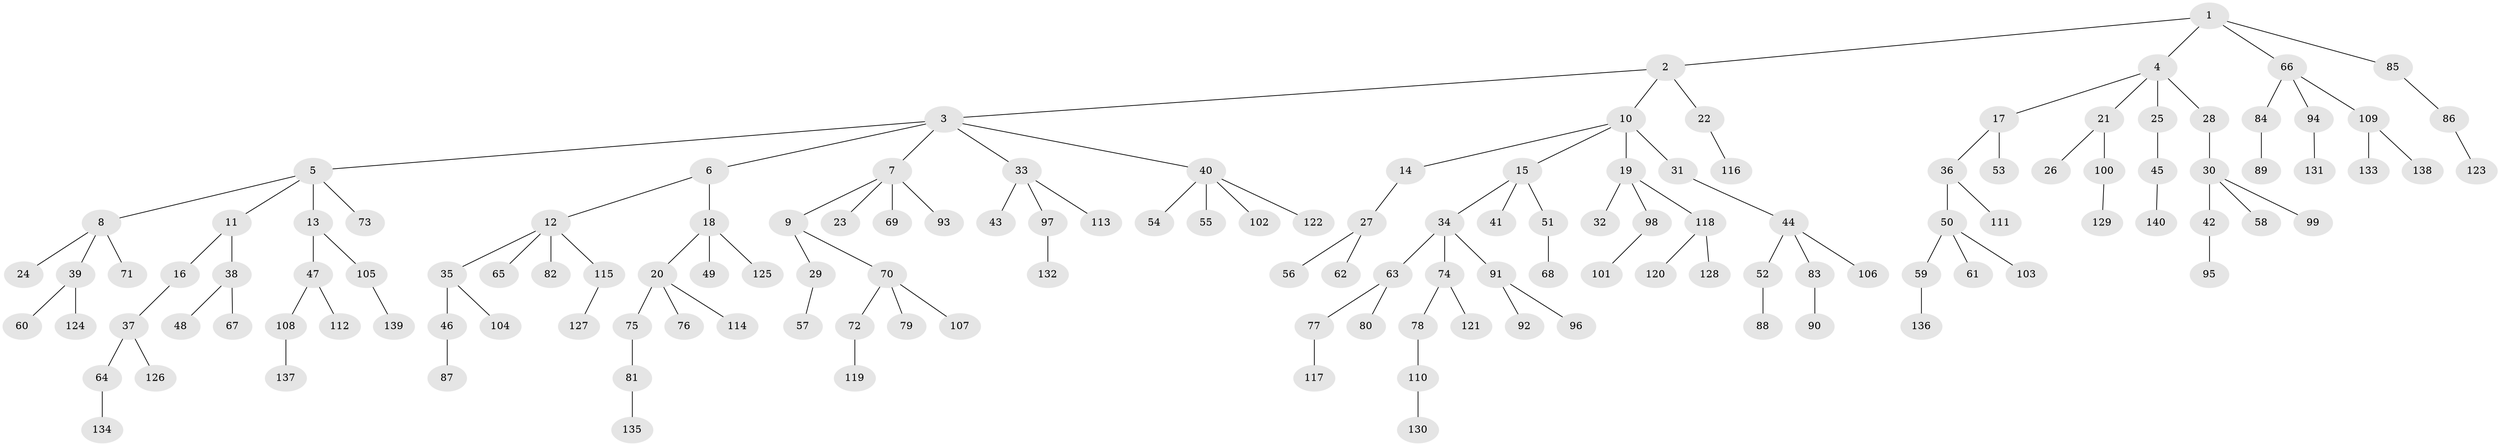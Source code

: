 // Generated by graph-tools (version 1.1) at 2025/11/02/27/25 16:11:27]
// undirected, 140 vertices, 139 edges
graph export_dot {
graph [start="1"]
  node [color=gray90,style=filled];
  1;
  2;
  3;
  4;
  5;
  6;
  7;
  8;
  9;
  10;
  11;
  12;
  13;
  14;
  15;
  16;
  17;
  18;
  19;
  20;
  21;
  22;
  23;
  24;
  25;
  26;
  27;
  28;
  29;
  30;
  31;
  32;
  33;
  34;
  35;
  36;
  37;
  38;
  39;
  40;
  41;
  42;
  43;
  44;
  45;
  46;
  47;
  48;
  49;
  50;
  51;
  52;
  53;
  54;
  55;
  56;
  57;
  58;
  59;
  60;
  61;
  62;
  63;
  64;
  65;
  66;
  67;
  68;
  69;
  70;
  71;
  72;
  73;
  74;
  75;
  76;
  77;
  78;
  79;
  80;
  81;
  82;
  83;
  84;
  85;
  86;
  87;
  88;
  89;
  90;
  91;
  92;
  93;
  94;
  95;
  96;
  97;
  98;
  99;
  100;
  101;
  102;
  103;
  104;
  105;
  106;
  107;
  108;
  109;
  110;
  111;
  112;
  113;
  114;
  115;
  116;
  117;
  118;
  119;
  120;
  121;
  122;
  123;
  124;
  125;
  126;
  127;
  128;
  129;
  130;
  131;
  132;
  133;
  134;
  135;
  136;
  137;
  138;
  139;
  140;
  1 -- 2;
  1 -- 4;
  1 -- 66;
  1 -- 85;
  2 -- 3;
  2 -- 10;
  2 -- 22;
  3 -- 5;
  3 -- 6;
  3 -- 7;
  3 -- 33;
  3 -- 40;
  4 -- 17;
  4 -- 21;
  4 -- 25;
  4 -- 28;
  5 -- 8;
  5 -- 11;
  5 -- 13;
  5 -- 73;
  6 -- 12;
  6 -- 18;
  7 -- 9;
  7 -- 23;
  7 -- 69;
  7 -- 93;
  8 -- 24;
  8 -- 39;
  8 -- 71;
  9 -- 29;
  9 -- 70;
  10 -- 14;
  10 -- 15;
  10 -- 19;
  10 -- 31;
  11 -- 16;
  11 -- 38;
  12 -- 35;
  12 -- 65;
  12 -- 82;
  12 -- 115;
  13 -- 47;
  13 -- 105;
  14 -- 27;
  15 -- 34;
  15 -- 41;
  15 -- 51;
  16 -- 37;
  17 -- 36;
  17 -- 53;
  18 -- 20;
  18 -- 49;
  18 -- 125;
  19 -- 32;
  19 -- 98;
  19 -- 118;
  20 -- 75;
  20 -- 76;
  20 -- 114;
  21 -- 26;
  21 -- 100;
  22 -- 116;
  25 -- 45;
  27 -- 56;
  27 -- 62;
  28 -- 30;
  29 -- 57;
  30 -- 42;
  30 -- 58;
  30 -- 99;
  31 -- 44;
  33 -- 43;
  33 -- 97;
  33 -- 113;
  34 -- 63;
  34 -- 74;
  34 -- 91;
  35 -- 46;
  35 -- 104;
  36 -- 50;
  36 -- 111;
  37 -- 64;
  37 -- 126;
  38 -- 48;
  38 -- 67;
  39 -- 60;
  39 -- 124;
  40 -- 54;
  40 -- 55;
  40 -- 102;
  40 -- 122;
  42 -- 95;
  44 -- 52;
  44 -- 83;
  44 -- 106;
  45 -- 140;
  46 -- 87;
  47 -- 108;
  47 -- 112;
  50 -- 59;
  50 -- 61;
  50 -- 103;
  51 -- 68;
  52 -- 88;
  59 -- 136;
  63 -- 77;
  63 -- 80;
  64 -- 134;
  66 -- 84;
  66 -- 94;
  66 -- 109;
  70 -- 72;
  70 -- 79;
  70 -- 107;
  72 -- 119;
  74 -- 78;
  74 -- 121;
  75 -- 81;
  77 -- 117;
  78 -- 110;
  81 -- 135;
  83 -- 90;
  84 -- 89;
  85 -- 86;
  86 -- 123;
  91 -- 92;
  91 -- 96;
  94 -- 131;
  97 -- 132;
  98 -- 101;
  100 -- 129;
  105 -- 139;
  108 -- 137;
  109 -- 133;
  109 -- 138;
  110 -- 130;
  115 -- 127;
  118 -- 120;
  118 -- 128;
}

